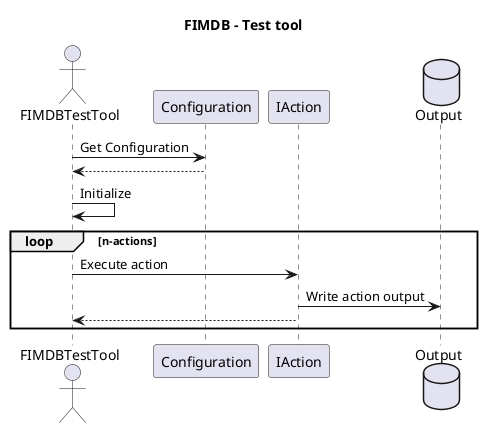 ' Copyright (C) 2015, Fortishield Inc.
' Created by Fortishield, Inc. <info@fortishield.github.io>.
' This program is free software; you can redistribute it and/or modify it under the terms of GPLv2

@startuml Test tool - Sequence Diagram
title FIMDB - Test tool

actor FIMDBTestTool as tool
participant Configuration as config
participant IAction as action
database Output as output

tool -> config : Get Configuration
config --> tool
tool -> tool : Initialize
loop n-actions
tool -> action : Execute action
action -> output : Write action output
action --> tool
end
@enduml
